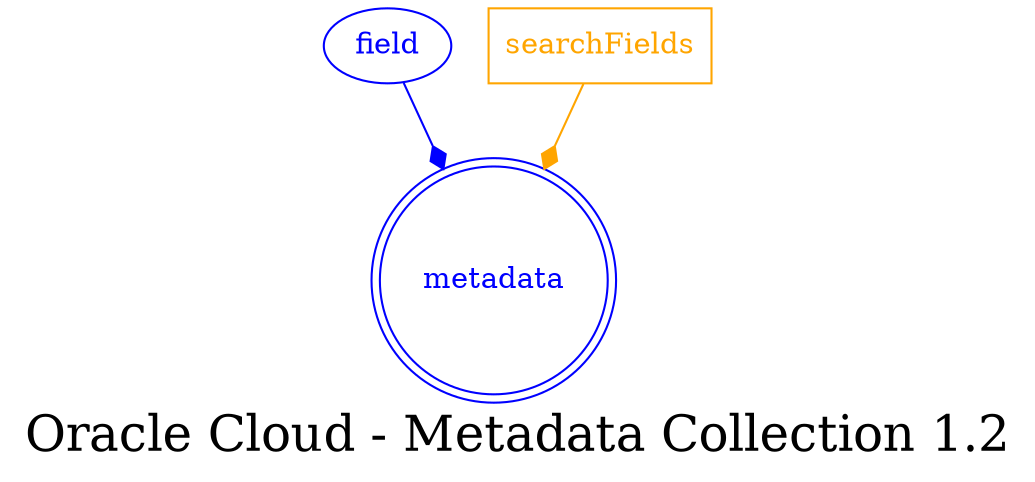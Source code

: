 digraph LexiconGraph {
graph[label="Oracle Cloud - Metadata Collection 1.2", fontsize=24]
splines=true
"metadata" [color=blue, fontcolor=blue, shape=doublecircle]
"field" -> "metadata" [color=blue, fontcolor=blue, arrowhead=diamond, arrowtail=none]
"field" [color=blue, fontcolor=blue, shape=ellipse]
"searchFields" [color=orange, fontcolor=orange, shape=box]
"searchFields" -> "metadata" [color=orange, fontcolor=orange, arrowhead=diamond, arrowtail=none]
}
